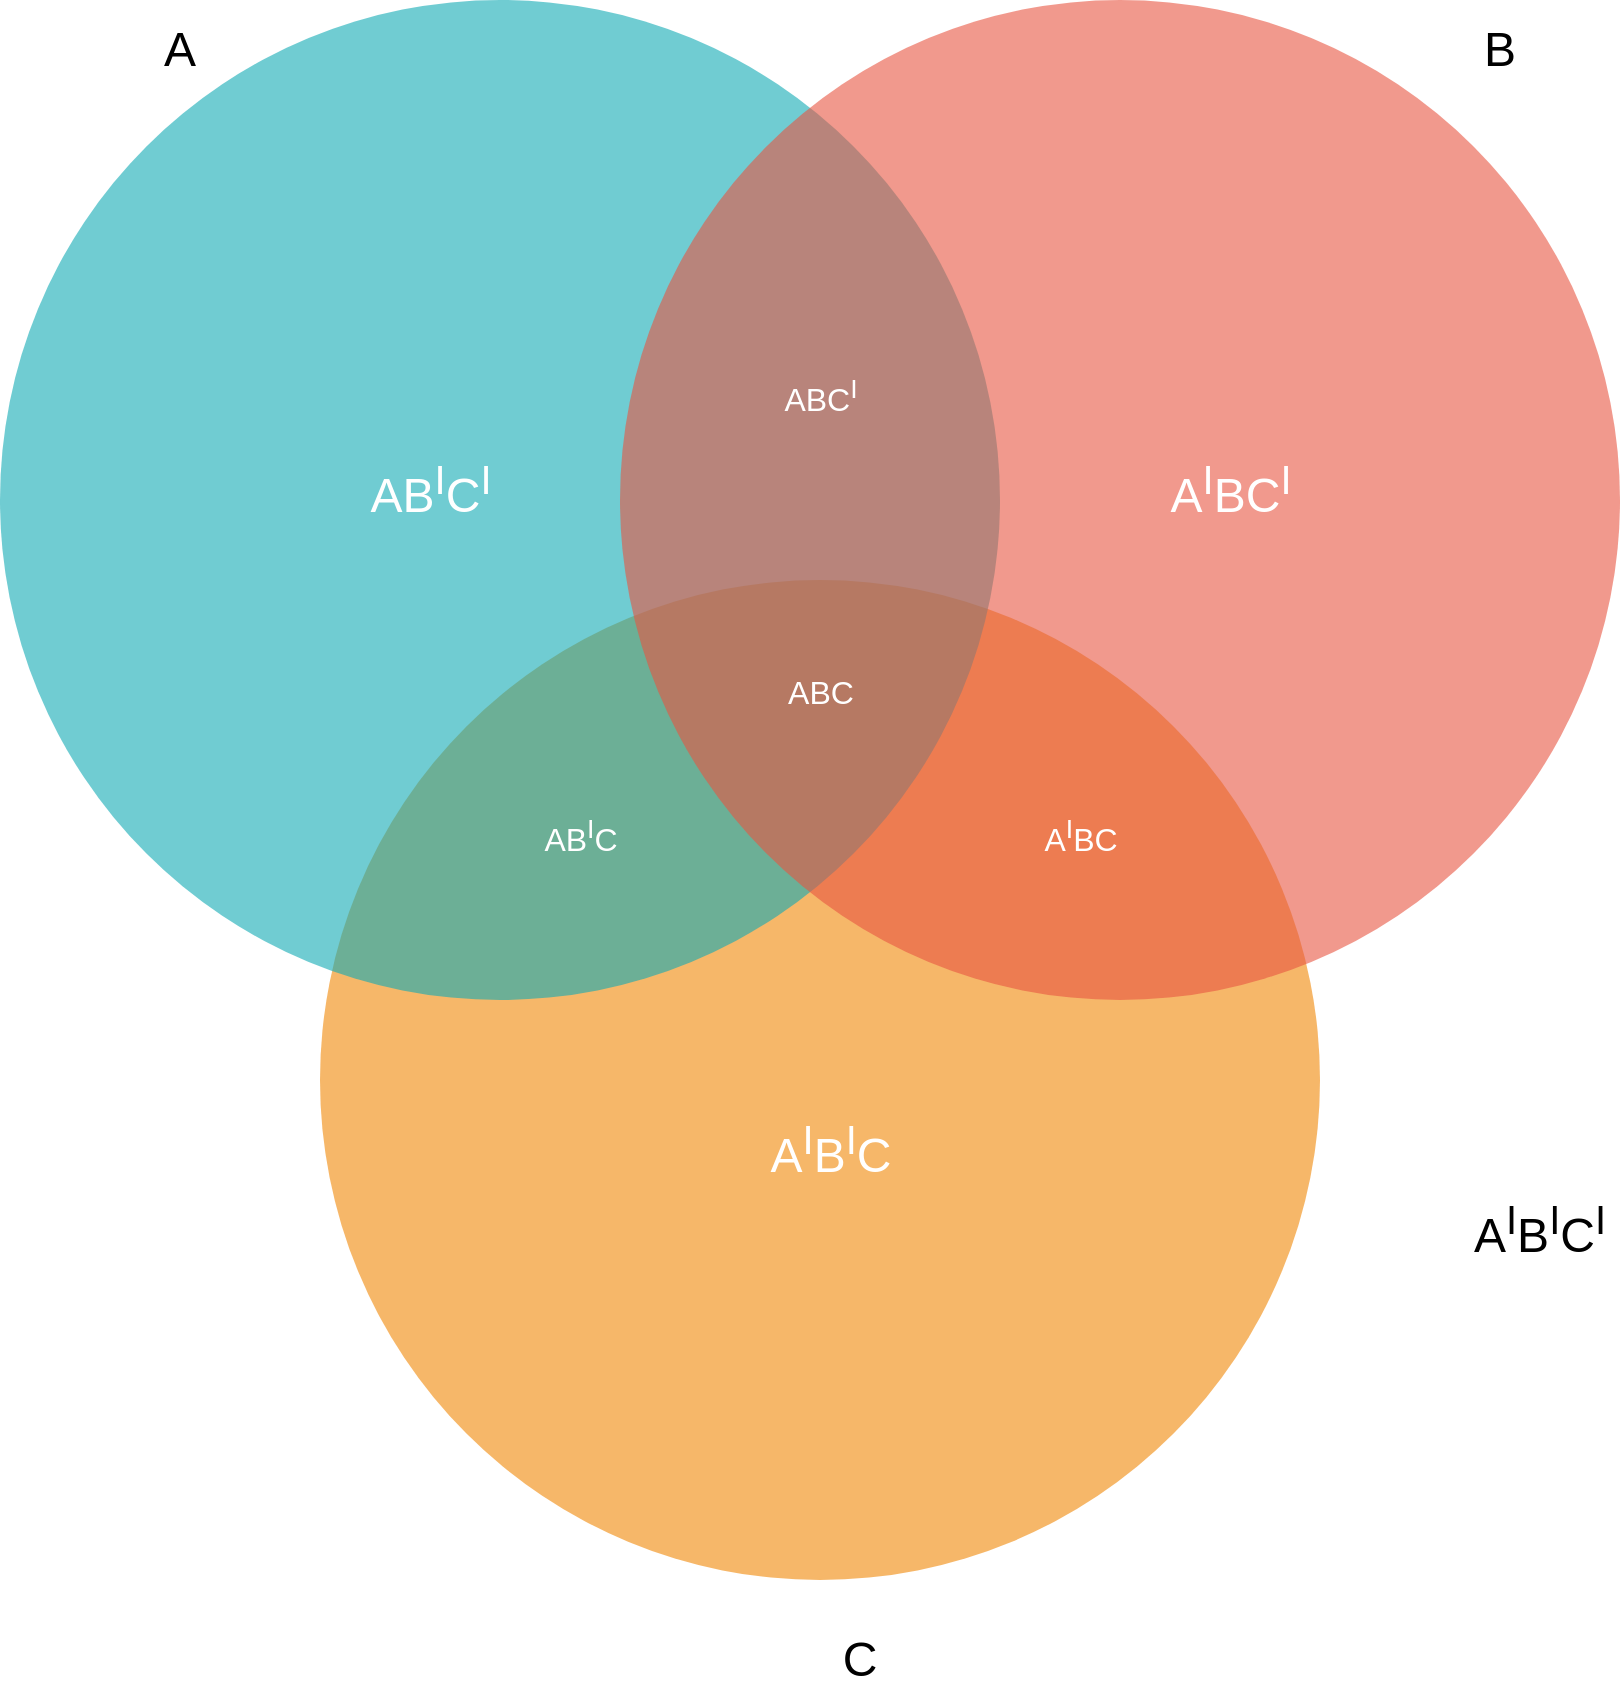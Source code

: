 <mxfile version="24.7.17">
  <diagram name="Page-1" id="ZZ0Nn_WxonaR16C9qJPm">
    <mxGraphModel dx="1136" dy="769" grid="1" gridSize="10" guides="1" tooltips="1" connect="1" arrows="1" fold="1" page="1" pageScale="1" pageWidth="827" pageHeight="1169" math="0" shadow="0">
      <root>
        <mxCell id="0" />
        <mxCell id="1" parent="0" />
        <mxCell id="qtt0etHDLDeTt4t_hgWq-18" value="" style="ellipse;fillColor=#F08705;opacity=60;strokeColor=none;html=1;fontColor=#FFFFFF;" vertex="1" parent="1">
          <mxGeometry x="180" y="310" width="500" height="500" as="geometry" />
        </mxCell>
        <mxCell id="qtt0etHDLDeTt4t_hgWq-19" value="" style="ellipse;fillColor=#12AAB5;opacity=60;strokeColor=none;html=1;fontColor=#FFFFFF;" vertex="1" parent="1">
          <mxGeometry x="20" y="20" width="500" height="500" as="geometry" />
        </mxCell>
        <mxCell id="qtt0etHDLDeTt4t_hgWq-20" value="" style="ellipse;fillColor=#e85642;opacity=60;strokeColor=none;html=1;fontColor=#FFFFFF;" vertex="1" parent="1">
          <mxGeometry x="330" y="20" width="500" height="500" as="geometry" />
        </mxCell>
        <mxCell id="qtt0etHDLDeTt4t_hgWq-21" value="AB&lt;sup&gt;I&lt;/sup&gt;C&lt;sup&gt;I&lt;/sup&gt;" style="text;fontSize=24;align=center;verticalAlign=middle;html=1;fontColor=#FFFFFF;" vertex="1" parent="1">
          <mxGeometry x="140" y="230" width="190" height="70" as="geometry" />
        </mxCell>
        <mxCell id="qtt0etHDLDeTt4t_hgWq-22" value="A&lt;sup&gt;I&lt;/sup&gt;BC&lt;sup&gt;I&lt;/sup&gt;" style="text;fontSize=24;align=center;verticalAlign=middle;html=1;fontColor=#FFFFFF;" vertex="1" parent="1">
          <mxGeometry x="540" y="230" width="190" height="70" as="geometry" />
        </mxCell>
        <mxCell id="qtt0etHDLDeTt4t_hgWq-23" value="A&lt;sup&gt;I&lt;/sup&gt;B&lt;sup&gt;I&lt;/sup&gt;C" style="text;fontSize=24;align=center;verticalAlign=middle;html=1;fontColor=#FFFFFF;" vertex="1" parent="1">
          <mxGeometry x="340" y="560" width="190" height="70" as="geometry" />
        </mxCell>
        <mxCell id="qtt0etHDLDeTt4t_hgWq-24" value="ABC&lt;sup&gt;I&lt;/sup&gt;" style="text;align=center;html=1;fontColor=#FFFFFF;fontSize=16;" vertex="1" parent="1">
          <mxGeometry x="410" y="200" width="40" height="40" as="geometry" />
        </mxCell>
        <mxCell id="qtt0etHDLDeTt4t_hgWq-25" value="AB&lt;sup&gt;I&lt;/sup&gt;C" style="text;align=center;html=1;fontColor=#FFFFFF;fontSize=16;" vertex="1" parent="1">
          <mxGeometry x="290" y="420" width="40" height="40" as="geometry" />
        </mxCell>
        <mxCell id="qtt0etHDLDeTt4t_hgWq-26" value="A&lt;sup&gt;I&lt;/sup&gt;BC" style="text;align=center;html=1;fontColor=#FFFFFF;fontSize=16;" vertex="1" parent="1">
          <mxGeometry x="540" y="420" width="40" height="40" as="geometry" />
        </mxCell>
        <mxCell id="qtt0etHDLDeTt4t_hgWq-27" value="ABC" style="text;align=center;html=1;fontColor=#FFFFFF;fontSize=16;" vertex="1" parent="1">
          <mxGeometry x="410" y="350" width="40" height="40" as="geometry" />
        </mxCell>
        <mxCell id="qtt0etHDLDeTt4t_hgWq-28" value="&lt;font style=&quot;font-size: 24px;&quot;&gt;A&lt;sup&gt;I&lt;/sup&gt;B&lt;sup&gt;I&lt;/sup&gt;C&lt;sup&gt;I&lt;/sup&gt;&lt;/font&gt;" style="text;html=1;align=center;verticalAlign=middle;whiteSpace=wrap;rounded=0;" vertex="1" parent="1">
          <mxGeometry x="750" y="610" width="80" height="50" as="geometry" />
        </mxCell>
        <mxCell id="qtt0etHDLDeTt4t_hgWq-29" value="&lt;font style=&quot;font-size: 24px;&quot;&gt;A&lt;/font&gt;" style="text;html=1;align=center;verticalAlign=middle;whiteSpace=wrap;rounded=0;" vertex="1" parent="1">
          <mxGeometry x="80" y="30" width="60" height="30" as="geometry" />
        </mxCell>
        <mxCell id="qtt0etHDLDeTt4t_hgWq-30" value="&lt;font style=&quot;font-size: 24px;&quot;&gt;B&lt;/font&gt;" style="text;html=1;align=center;verticalAlign=middle;whiteSpace=wrap;rounded=0;" vertex="1" parent="1">
          <mxGeometry x="740" y="30" width="60" height="30" as="geometry" />
        </mxCell>
        <mxCell id="qtt0etHDLDeTt4t_hgWq-31" value="&lt;font style=&quot;font-size: 24px;&quot;&gt;C&lt;/font&gt;" style="text;html=1;align=center;verticalAlign=middle;whiteSpace=wrap;rounded=0;" vertex="1" parent="1">
          <mxGeometry x="410" y="830" width="80" height="40" as="geometry" />
        </mxCell>
      </root>
    </mxGraphModel>
  </diagram>
</mxfile>
